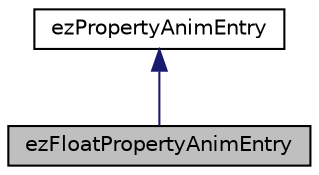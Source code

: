 digraph "ezFloatPropertyAnimEntry"
{
 // LATEX_PDF_SIZE
  edge [fontname="Helvetica",fontsize="10",labelfontname="Helvetica",labelfontsize="10"];
  node [fontname="Helvetica",fontsize="10",shape=record];
  Node1 [label="ezFloatPropertyAnimEntry",height=0.2,width=0.4,color="black", fillcolor="grey75", style="filled", fontcolor="black",tooltip=" "];
  Node2 -> Node1 [dir="back",color="midnightblue",fontsize="10",style="solid",fontname="Helvetica"];
  Node2 [label="ezPropertyAnimEntry",height=0.2,width=0.4,color="black", fillcolor="white", style="filled",URL="$df/dfb/structez_property_anim_entry.htm",tooltip=" "];
}
